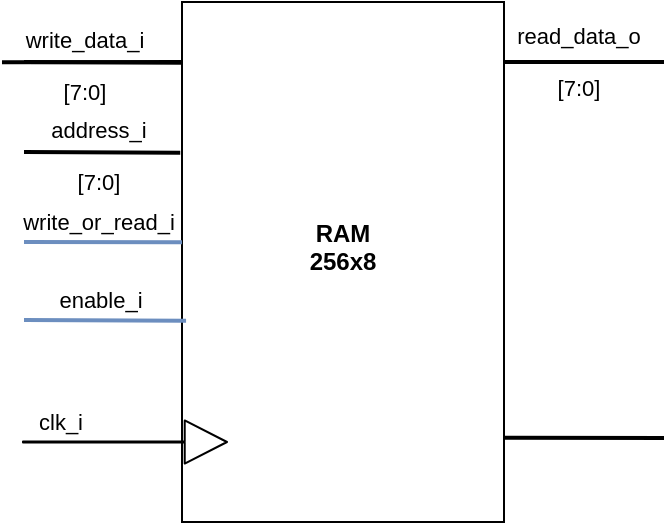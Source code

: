 <mxfile version="13.0.3" type="device"><diagram id="xGjyIHHVVRNdjGap7BGh" name="Page-1"><mxGraphModel dx="749" dy="556" grid="1" gridSize="10" guides="1" tooltips="1" connect="1" arrows="1" fold="1" page="1" pageScale="1" pageWidth="827" pageHeight="1169" math="0" shadow="0"><root><mxCell id="0"/><mxCell id="1" parent="0"/><mxCell id="hwI3erkR3ALxuFnu50Qr-1" style="edgeStyle=orthogonalEdgeStyle;rounded=0;orthogonalLoop=1;jettySize=auto;html=1;endArrow=none;endFill=0;strokeWidth=2;" parent="1" edge="1"><mxGeometry relative="1" as="geometry"><mxPoint x="520" y="350" as="targetPoint"/><Array as="points"><mxPoint x="480" y="350"/><mxPoint x="480" y="350"/></Array><mxPoint x="440.0" y="350" as="sourcePoint"/></mxGeometry></mxCell><mxCell id="uYdMuBHs_7NkCrv3rmJm-2" value="&lt;b&gt;RAM&lt;/b&gt;&lt;div&gt;&lt;b&gt;256x8&lt;/b&gt;&lt;/div&gt;&lt;div&gt;&lt;b&gt;&lt;br&gt;&lt;/b&gt;&lt;/div&gt;" style="rounded=0;whiteSpace=wrap;html=1;" parent="1" vertex="1"><mxGeometry x="279" y="320" width="161" height="260" as="geometry"/></mxCell><mxCell id="uYdMuBHs_7NkCrv3rmJm-6" value="" style="endArrow=none;html=1;rounded=0;labelBackgroundColor=none;startSize=8;endSize=8;strokeColor=#000000;strokeWidth=2;jumpSize=8;entryX=-0.003;entryY=0.179;entryDx=0;entryDy=0;entryPerimeter=0;fillColor=#dae8fc;" parent="1" edge="1"><mxGeometry width="50" height="50" relative="1" as="geometry"><mxPoint x="200" y="395" as="sourcePoint"/><mxPoint x="278.127" y="395.36" as="targetPoint"/></mxGeometry></mxCell><mxCell id="uYdMuBHs_7NkCrv3rmJm-7" value="&lt;div&gt;address_i&lt;/div&gt;&lt;div&gt;&lt;br&gt;&lt;/div&gt;&lt;div&gt;[7:0]&lt;br&gt;&lt;/div&gt;" style="edgeLabel;html=1;align=center;verticalAlign=middle;resizable=0;points=[];labelBackgroundColor=none;" parent="uYdMuBHs_7NkCrv3rmJm-6" vertex="1" connectable="0"><mxGeometry x="-0.372" y="-2" relative="1" as="geometry"><mxPoint x="12" as="offset"/></mxGeometry></mxCell><mxCell id="uYdMuBHs_7NkCrv3rmJm-9" value="" style="endArrow=none;html=1;rounded=0;labelBackgroundColor=none;startSize=8;endSize=8;strokeColor=#6c8ebf;strokeWidth=2;jumpSize=8;fillColor=#dae8fc;" parent="1" edge="1"><mxGeometry width="50" height="50" relative="1" as="geometry"><mxPoint x="200" y="440" as="sourcePoint"/><mxPoint x="279" y="440.18" as="targetPoint"/></mxGeometry></mxCell><mxCell id="uYdMuBHs_7NkCrv3rmJm-10" value="&lt;div&gt;write_or_read_i&lt;/div&gt;" style="edgeLabel;html=1;align=center;verticalAlign=middle;resizable=0;points=[];labelBackgroundColor=none;" parent="uYdMuBHs_7NkCrv3rmJm-9" vertex="1" connectable="0"><mxGeometry x="-0.372" y="-2" relative="1" as="geometry"><mxPoint x="12" y="-12" as="offset"/></mxGeometry></mxCell><mxCell id="uYdMuBHs_7NkCrv3rmJm-33" value="" style="endArrow=none;html=1;rounded=0;labelBackgroundColor=none;startSize=8;endSize=8;strokeColor=default;strokeWidth=2;jumpSize=8;entryX=0;entryY=0.071;entryDx=0;entryDy=0;entryPerimeter=0;" parent="1" edge="1"><mxGeometry width="50" height="50" relative="1" as="geometry"><mxPoint x="189" y="350.18" as="sourcePoint"/><mxPoint x="279" y="350.0" as="targetPoint"/></mxGeometry></mxCell><mxCell id="uYdMuBHs_7NkCrv3rmJm-34" value="&lt;div&gt;write_data_i&lt;/div&gt;&lt;div&gt;&lt;br&gt;&lt;/div&gt;&lt;div&gt;[7:0]&lt;br&gt;&lt;/div&gt;" style="edgeLabel;html=1;align=center;verticalAlign=middle;resizable=0;points=[];labelBackgroundColor=none;" parent="uYdMuBHs_7NkCrv3rmJm-33" vertex="1" connectable="0"><mxGeometry x="-0.372" y="-2" relative="1" as="geometry"><mxPoint x="12" as="offset"/></mxGeometry></mxCell><mxCell id="uYdMuBHs_7NkCrv3rmJm-35" value="" style="endArrow=none;html=1;rounded=0;labelBackgroundColor=none;startSize=8;endSize=8;strokeColor=default;strokeWidth=2;jumpSize=8;exitX=0.997;exitY=0.838;exitDx=0;exitDy=0;exitPerimeter=0;" parent="1" source="uYdMuBHs_7NkCrv3rmJm-2" edge="1"><mxGeometry width="50" height="50" relative="1" as="geometry"><mxPoint x="659" y="730" as="sourcePoint"/><mxPoint x="520" y="538" as="targetPoint"/></mxGeometry></mxCell><mxCell id="uYdMuBHs_7NkCrv3rmJm-36" value="&lt;div&gt;read_data_o&lt;/div&gt;&lt;div&gt;&lt;br&gt;&lt;/div&gt;&lt;div&gt;[7:0]&lt;br&gt;&lt;/div&gt;" style="edgeLabel;html=1;align=center;verticalAlign=middle;resizable=0;points=[];labelBackgroundColor=none;" parent="uYdMuBHs_7NkCrv3rmJm-35" vertex="1" connectable="0"><mxGeometry x="-0.372" y="-2" relative="1" as="geometry"><mxPoint x="12" y="-189.92" as="offset"/></mxGeometry></mxCell><mxCell id="uYdMuBHs_7NkCrv3rmJm-40" value="" style="endArrow=none;html=1;rounded=0;labelBackgroundColor=none;startSize=8;endSize=8;strokeColor=#6c8ebf;strokeWidth=2;jumpSize=8;entryX=0.007;entryY=0.379;entryDx=0;entryDy=0;entryPerimeter=0;fillColor=#dae8fc;" parent="1" edge="1"><mxGeometry width="50" height="50" relative="1" as="geometry"><mxPoint x="200" y="479" as="sourcePoint"/><mxPoint x="281.037" y="479.36" as="targetPoint"/></mxGeometry></mxCell><mxCell id="uYdMuBHs_7NkCrv3rmJm-41" value="enable_i" style="edgeLabel;html=1;align=center;verticalAlign=middle;resizable=0;points=[];labelBackgroundColor=none;" parent="uYdMuBHs_7NkCrv3rmJm-40" vertex="1" connectable="0"><mxGeometry x="-0.372" y="-2" relative="1" as="geometry"><mxPoint x="12" y="-12" as="offset"/></mxGeometry></mxCell><mxCell id="hwI3erkR3ALxuFnu50Qr-3" value="" style="shape=flexArrow;endArrow=classic;html=1;strokeWidth=1;width=0.571;endSize=6.714;" parent="1" edge="1"><mxGeometry width="50" height="50" relative="1" as="geometry"><mxPoint x="199" y="540" as="sourcePoint"/><mxPoint x="302" y="540" as="targetPoint"/></mxGeometry></mxCell><mxCell id="SfWj_-gv-ISUvTdjIbrW-3" value="clk_i" style="edgeLabel;html=1;align=center;verticalAlign=middle;resizable=0;points=[];" parent="hwI3erkR3ALxuFnu50Qr-3" vertex="1" connectable="0"><mxGeometry x="-0.634" relative="1" as="geometry"><mxPoint y="-10" as="offset"/></mxGeometry></mxCell><mxCell id="SfWj_-gv-ISUvTdjIbrW-1" value="" style="endArrow=none;html=1;rounded=0;labelBackgroundColor=none;startSize=8;endSize=8;strokeColor=#000000;strokeWidth=2;jumpSize=8;entryX=-0.003;entryY=0.179;entryDx=0;entryDy=0;entryPerimeter=0;fillColor=#dae8fc;" parent="1" edge="1"><mxGeometry width="50" height="50" relative="1" as="geometry"><mxPoint x="200" y="350" as="sourcePoint"/><mxPoint x="278.997" y="350.36" as="targetPoint"/></mxGeometry></mxCell><mxCell id="SfWj_-gv-ISUvTdjIbrW-2" value="&lt;div&gt;&lt;br&gt;&lt;/div&gt;" style="edgeLabel;html=1;align=center;verticalAlign=middle;resizable=0;points=[];labelBackgroundColor=none;" parent="SfWj_-gv-ISUvTdjIbrW-1" vertex="1" connectable="0"><mxGeometry x="-0.372" y="-2" relative="1" as="geometry"><mxPoint x="12" as="offset"/></mxGeometry></mxCell></root></mxGraphModel></diagram></mxfile>